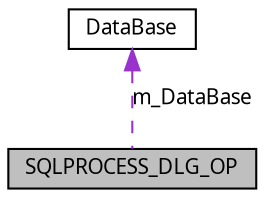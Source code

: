 digraph G
{
  edge [fontname="FreeSans.ttf",fontsize=10,labelfontname="FreeSans.ttf",labelfontsize=10];
  node [fontname="FreeSans.ttf",fontsize=10,shape=record];
  Node1 [label="SQLPROCESS_DLG_OP",height=0.2,width=0.4,color="black", fillcolor="grey75", style="filled" fontcolor="black"];
  Node2 -> Node1 [dir=back,color="darkorchid3",fontsize=10,style="dashed",label="m_DataBase"];
  Node2 [label="DataBase",height=0.2,width=0.4,color="black", fillcolor="white", style="filled",URL="$class_data_base.html"];
}
